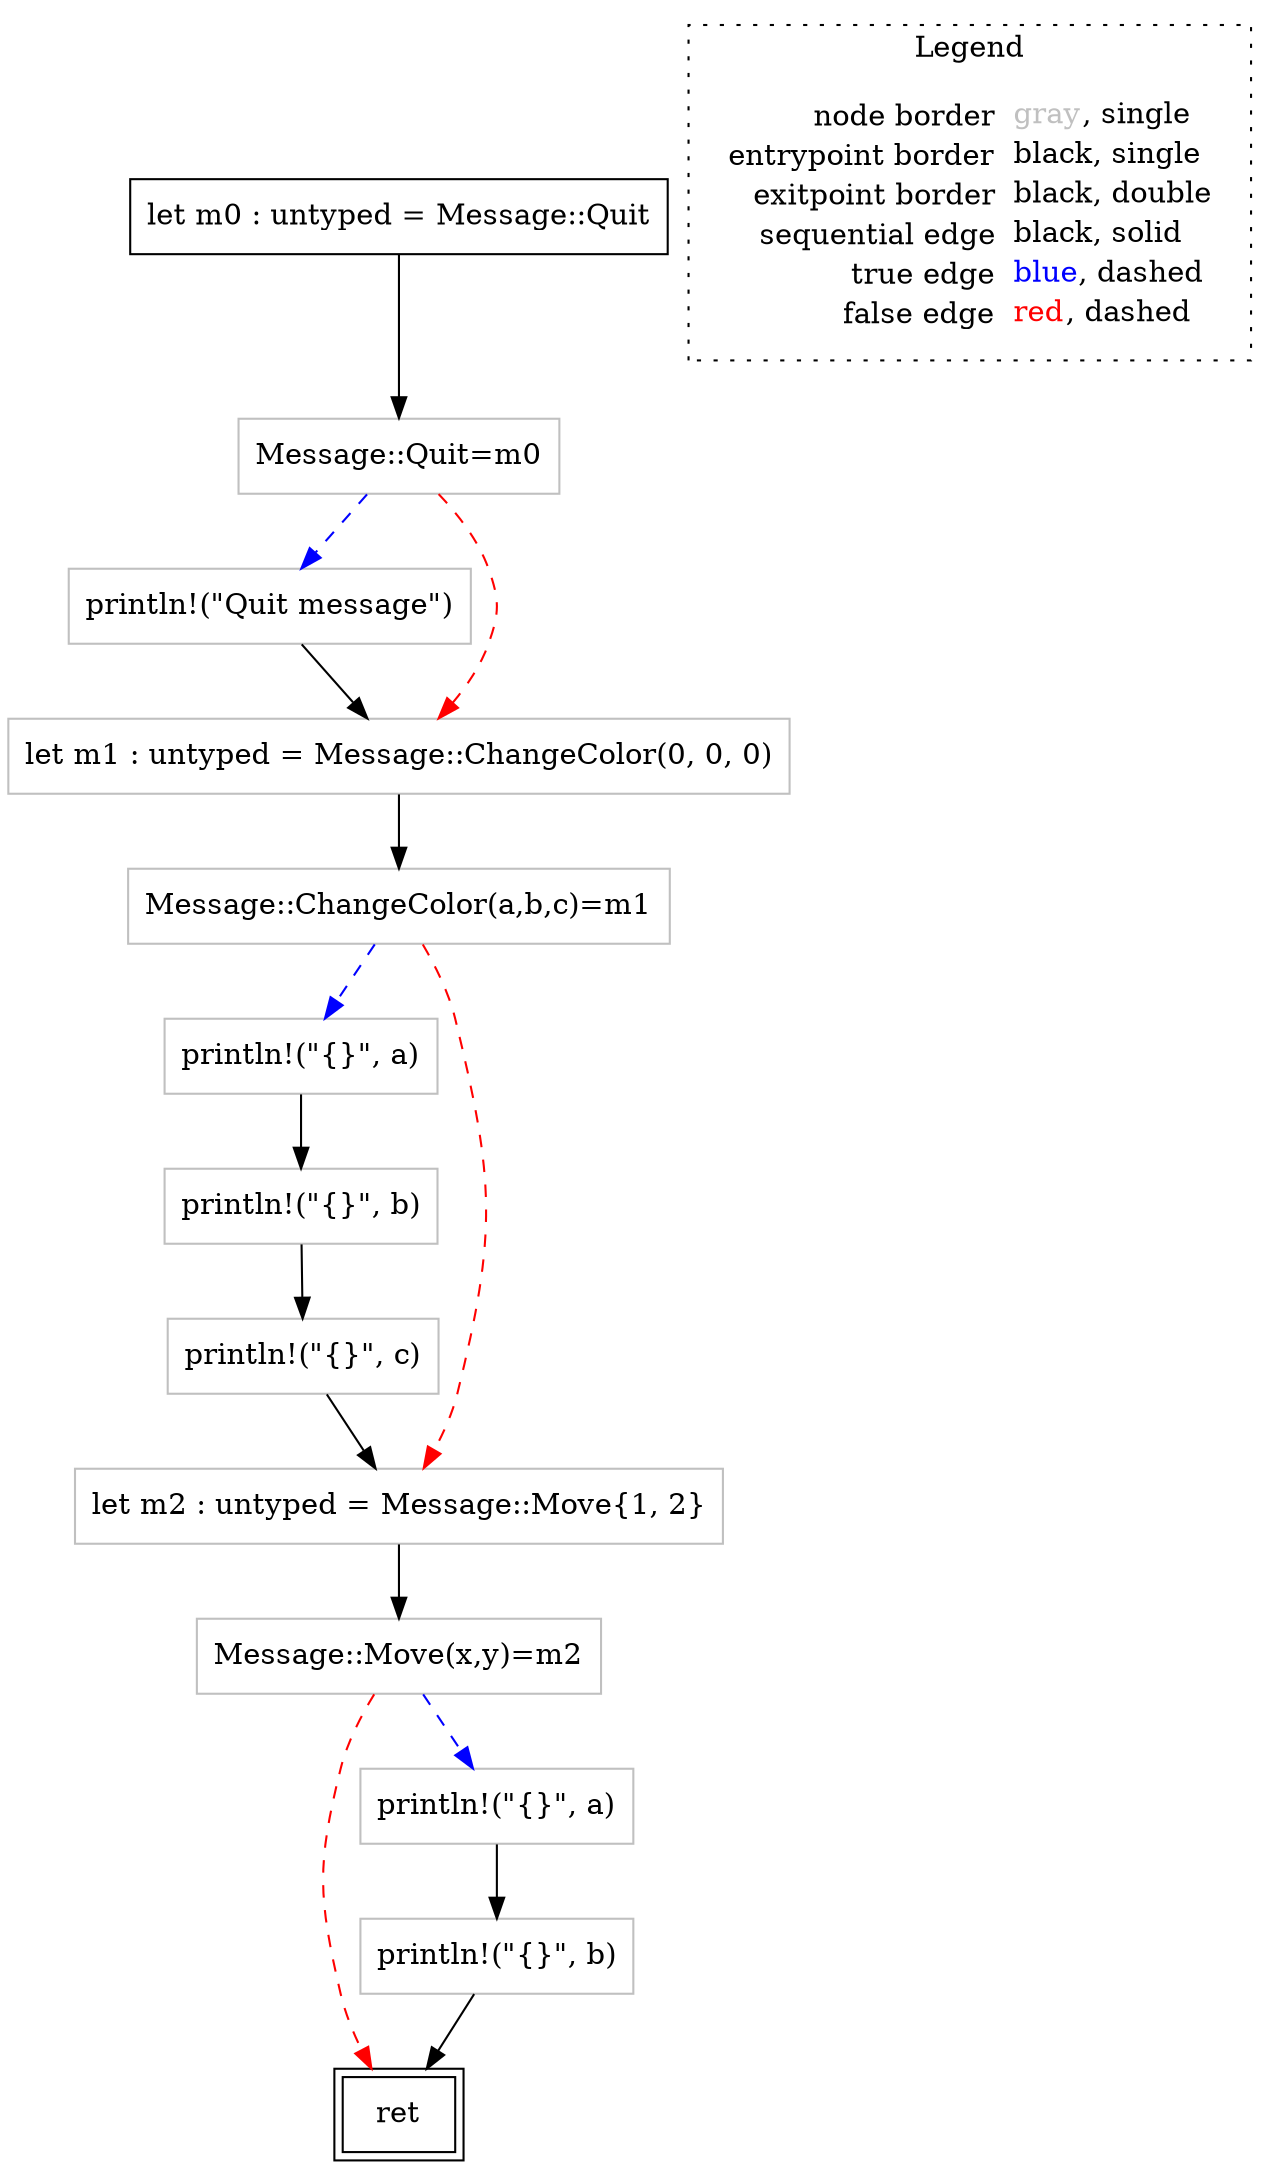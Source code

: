 digraph {
	"node0" [shape="rect",color="black",label=<let m0 : untyped = Message::Quit>];
	"node1" [shape="rect",color="gray",label=<Message::ChangeColor(a,b,c)=m1>];
	"node2" [shape="rect",color="gray",label=<println!(&quot;{}&quot;, c)>];
	"node3" [shape="rect",color="black",peripheries="2",label=<ret>];
	"node4" [shape="rect",color="gray",label=<Message::Quit=m0>];
	"node5" [shape="rect",color="gray",label=<println!(&quot;{}&quot;, a)>];
	"node6" [shape="rect",color="gray",label=<println!(&quot;{}&quot;, a)>];
	"node7" [shape="rect",color="gray",label=<println!(&quot;Quit message&quot;)>];
	"node8" [shape="rect",color="gray",label=<println!(&quot;{}&quot;, b)>];
	"node9" [shape="rect",color="gray",label=<println!(&quot;{}&quot;, b)>];
	"node10" [shape="rect",color="gray",label=<let m2 : untyped = Message::Move{1, 2}>];
	"node11" [shape="rect",color="gray",label=<Message::Move(x,y)=m2>];
	"node12" [shape="rect",color="gray",label=<let m1 : untyped = Message::ChangeColor(0, 0, 0)>];
	"node1" -> "node10" [color="red",style="dashed"];
	"node1" -> "node5" [color="blue",style="dashed"];
	"node2" -> "node10" [color="black"];
	"node4" -> "node12" [color="red",style="dashed"];
	"node4" -> "node7" [color="blue",style="dashed"];
	"node0" -> "node4" [color="black"];
	"node5" -> "node9" [color="black"];
	"node6" -> "node8" [color="black"];
	"node7" -> "node12" [color="black"];
	"node8" -> "node3" [color="black"];
	"node9" -> "node2" [color="black"];
	"node10" -> "node11" [color="black"];
	"node11" -> "node3" [color="red",style="dashed"];
	"node11" -> "node6" [color="blue",style="dashed"];
	"node12" -> "node1" [color="black"];
subgraph cluster_legend {
	label="Legend";
	style=dotted;
	node [shape=plaintext];
	"legend" [label=<<table border="0" cellpadding="2" cellspacing="0" cellborder="0"><tr><td align="right">node border&nbsp;</td><td align="left"><font color="gray">gray</font>, single</td></tr><tr><td align="right">entrypoint border&nbsp;</td><td align="left"><font color="black">black</font>, single</td></tr><tr><td align="right">exitpoint border&nbsp;</td><td align="left"><font color="black">black</font>, double</td></tr><tr><td align="right">sequential edge&nbsp;</td><td align="left"><font color="black">black</font>, solid</td></tr><tr><td align="right">true edge&nbsp;</td><td align="left"><font color="blue">blue</font>, dashed</td></tr><tr><td align="right">false edge&nbsp;</td><td align="left"><font color="red">red</font>, dashed</td></tr></table>>];
}

}
